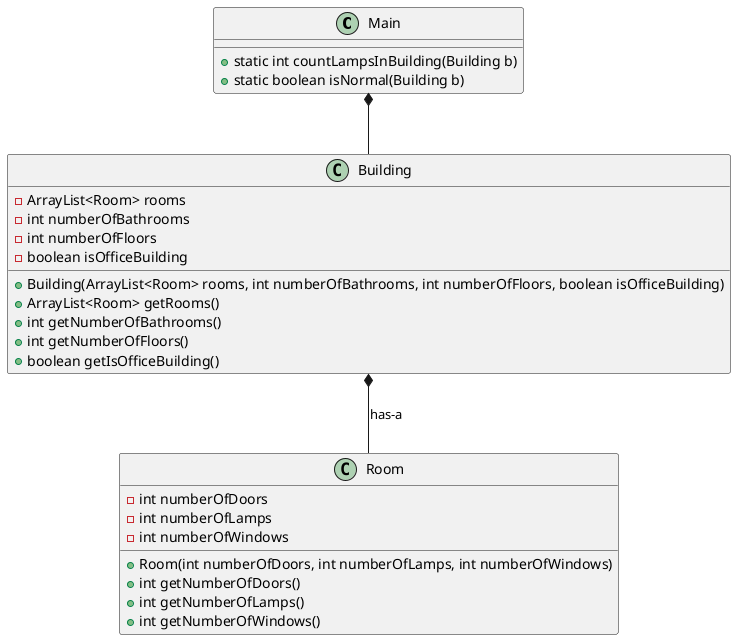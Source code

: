 @startuml
'https://plantuml.com/object-diagram

class Main
class Building
class Room

Main : + static int countLampsInBuilding(Building b)
Main : + static boolean isNormal(Building b)

Building : + Building(ArrayList<Room> rooms, int numberOfBathrooms, int numberOfFloors, boolean isOfficeBuilding)
Building : - ArrayList<Room> rooms
Building : - int numberOfBathrooms
Building : - int numberOfFloors
Building : - boolean isOfficeBuilding
Building : + ArrayList<Room> getRooms()
Building : + int getNumberOfBathrooms()
Building : + int getNumberOfFloors()
Building : + boolean getIsOfficeBuilding()

Room : + Room(int numberOfDoors, int numberOfLamps, int numberOfWindows)
Room : - int numberOfDoors
Room : - int numberOfLamps
Room : - int numberOfWindows
Room : + int getNumberOfDoors()
Room : + int getNumberOfLamps()
Room : + int getNumberOfWindows()

Main *-- Building
Building *-- Room : has-a

@enduml
